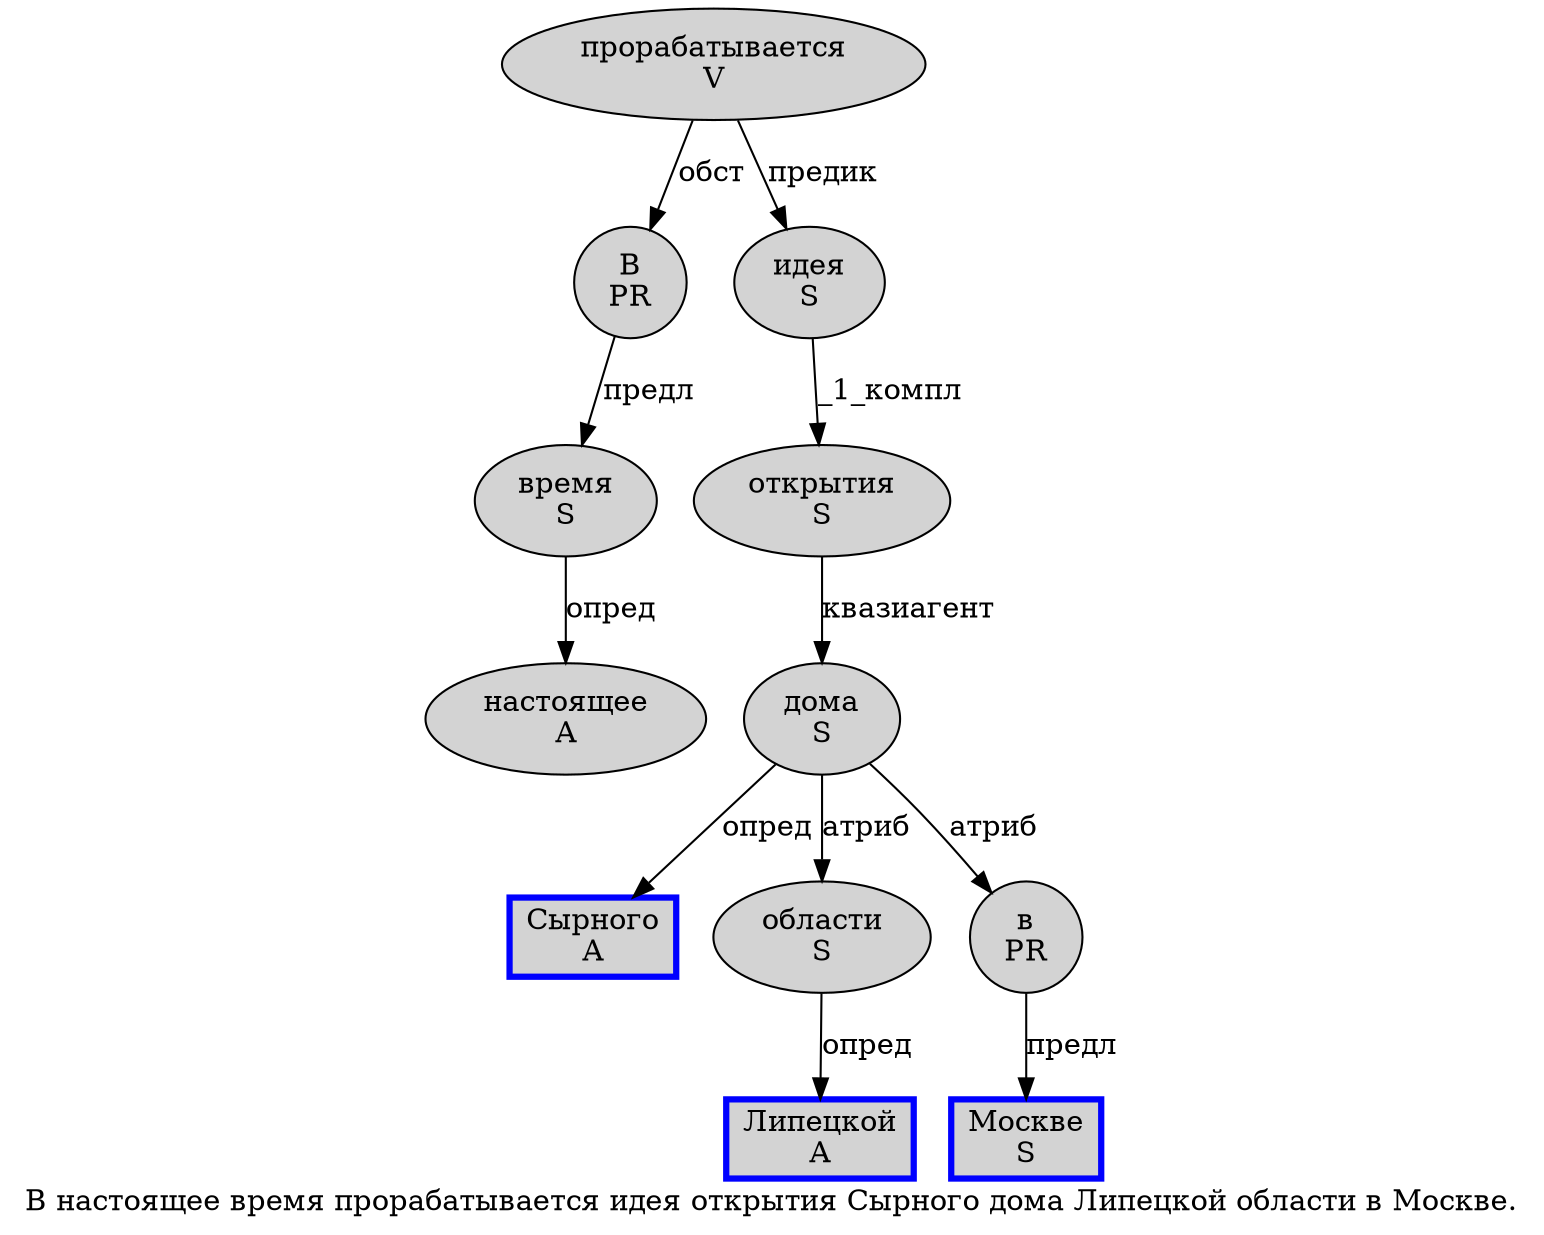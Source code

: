digraph SENTENCE_177 {
	graph [label="В настоящее время прорабатывается идея открытия Сырного дома Липецкой области в Москве."]
	node [style=filled]
		0 [label="В
PR" color="" fillcolor=lightgray penwidth=1 shape=ellipse]
		1 [label="настоящее
A" color="" fillcolor=lightgray penwidth=1 shape=ellipse]
		2 [label="время
S" color="" fillcolor=lightgray penwidth=1 shape=ellipse]
		3 [label="прорабатывается
V" color="" fillcolor=lightgray penwidth=1 shape=ellipse]
		4 [label="идея
S" color="" fillcolor=lightgray penwidth=1 shape=ellipse]
		5 [label="открытия
S" color="" fillcolor=lightgray penwidth=1 shape=ellipse]
		6 [label="Сырного
A" color=blue fillcolor=lightgray penwidth=3 shape=box]
		7 [label="дома
S" color="" fillcolor=lightgray penwidth=1 shape=ellipse]
		8 [label="Липецкой
A" color=blue fillcolor=lightgray penwidth=3 shape=box]
		9 [label="области
S" color="" fillcolor=lightgray penwidth=1 shape=ellipse]
		10 [label="в
PR" color="" fillcolor=lightgray penwidth=1 shape=ellipse]
		11 [label="Москве
S" color=blue fillcolor=lightgray penwidth=3 shape=box]
			9 -> 8 [label="опред"]
			10 -> 11 [label="предл"]
			4 -> 5 [label="_1_компл"]
			5 -> 7 [label="квазиагент"]
			3 -> 0 [label="обст"]
			3 -> 4 [label="предик"]
			2 -> 1 [label="опред"]
			0 -> 2 [label="предл"]
			7 -> 6 [label="опред"]
			7 -> 9 [label="атриб"]
			7 -> 10 [label="атриб"]
}